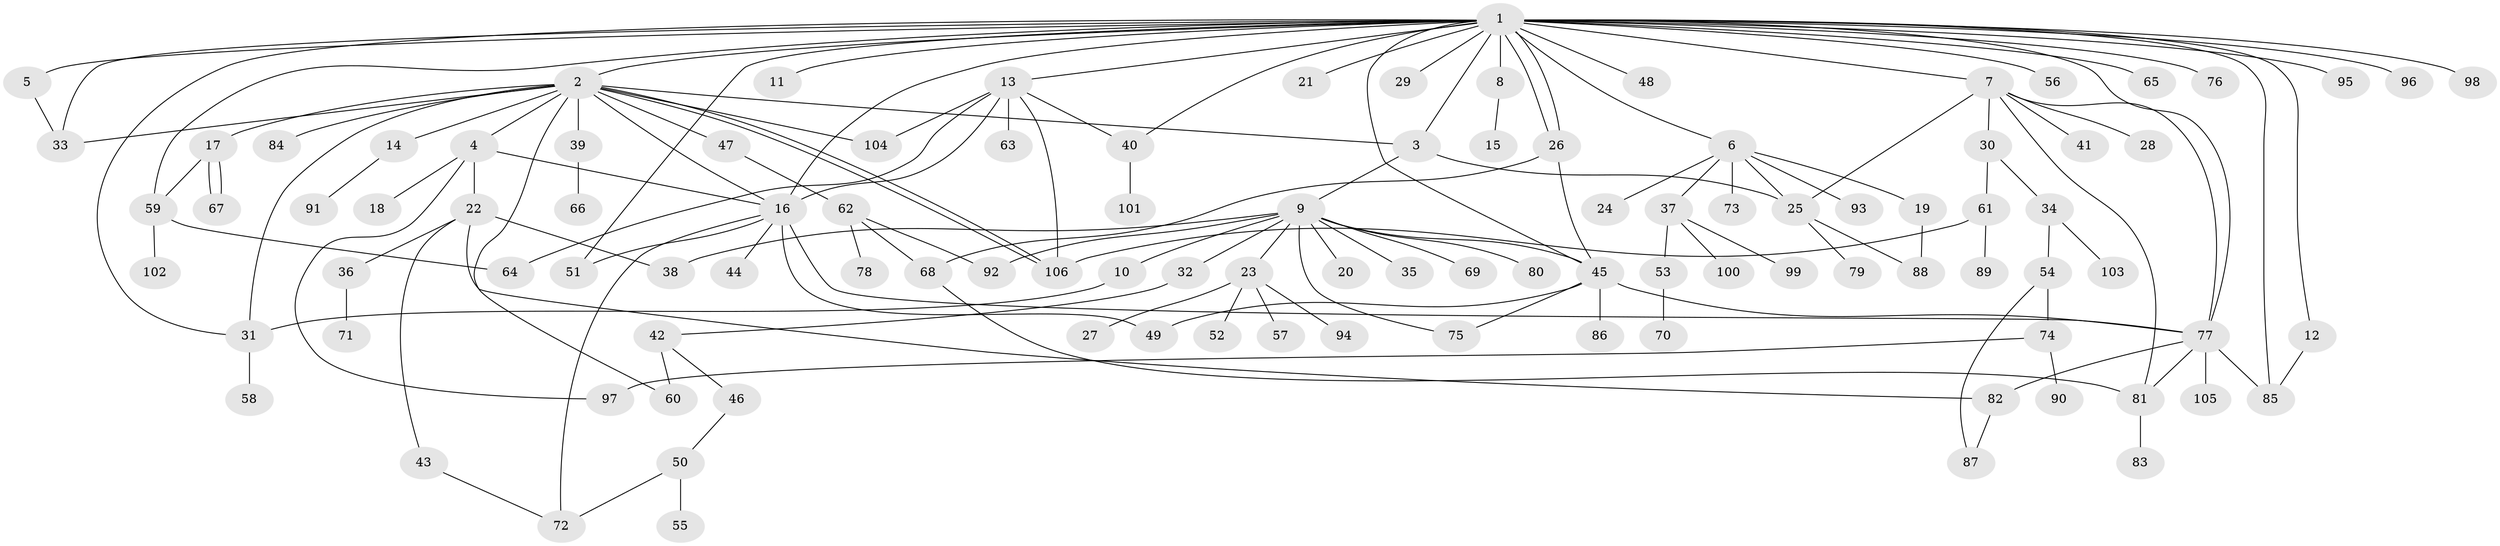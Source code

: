 // Generated by graph-tools (version 1.1) at 2025/48/03/09/25 04:48:02]
// undirected, 106 vertices, 146 edges
graph export_dot {
graph [start="1"]
  node [color=gray90,style=filled];
  1;
  2;
  3;
  4;
  5;
  6;
  7;
  8;
  9;
  10;
  11;
  12;
  13;
  14;
  15;
  16;
  17;
  18;
  19;
  20;
  21;
  22;
  23;
  24;
  25;
  26;
  27;
  28;
  29;
  30;
  31;
  32;
  33;
  34;
  35;
  36;
  37;
  38;
  39;
  40;
  41;
  42;
  43;
  44;
  45;
  46;
  47;
  48;
  49;
  50;
  51;
  52;
  53;
  54;
  55;
  56;
  57;
  58;
  59;
  60;
  61;
  62;
  63;
  64;
  65;
  66;
  67;
  68;
  69;
  70;
  71;
  72;
  73;
  74;
  75;
  76;
  77;
  78;
  79;
  80;
  81;
  82;
  83;
  84;
  85;
  86;
  87;
  88;
  89;
  90;
  91;
  92;
  93;
  94;
  95;
  96;
  97;
  98;
  99;
  100;
  101;
  102;
  103;
  104;
  105;
  106;
  1 -- 2;
  1 -- 3;
  1 -- 5;
  1 -- 6;
  1 -- 7;
  1 -- 8;
  1 -- 11;
  1 -- 12;
  1 -- 13;
  1 -- 16;
  1 -- 21;
  1 -- 26;
  1 -- 26;
  1 -- 29;
  1 -- 31;
  1 -- 33;
  1 -- 40;
  1 -- 45;
  1 -- 48;
  1 -- 51;
  1 -- 56;
  1 -- 59;
  1 -- 65;
  1 -- 76;
  1 -- 77;
  1 -- 85;
  1 -- 95;
  1 -- 96;
  1 -- 98;
  2 -- 3;
  2 -- 4;
  2 -- 14;
  2 -- 16;
  2 -- 17;
  2 -- 31;
  2 -- 33;
  2 -- 39;
  2 -- 47;
  2 -- 60;
  2 -- 84;
  2 -- 104;
  2 -- 106;
  2 -- 106;
  3 -- 9;
  3 -- 25;
  4 -- 16;
  4 -- 18;
  4 -- 22;
  4 -- 97;
  5 -- 33;
  6 -- 19;
  6 -- 24;
  6 -- 25;
  6 -- 37;
  6 -- 73;
  6 -- 93;
  7 -- 25;
  7 -- 28;
  7 -- 30;
  7 -- 41;
  7 -- 77;
  7 -- 81;
  8 -- 15;
  9 -- 10;
  9 -- 20;
  9 -- 23;
  9 -- 32;
  9 -- 35;
  9 -- 38;
  9 -- 45;
  9 -- 69;
  9 -- 75;
  9 -- 80;
  9 -- 92;
  10 -- 31;
  12 -- 85;
  13 -- 16;
  13 -- 40;
  13 -- 63;
  13 -- 64;
  13 -- 104;
  13 -- 106;
  14 -- 91;
  16 -- 44;
  16 -- 49;
  16 -- 51;
  16 -- 72;
  16 -- 77;
  17 -- 59;
  17 -- 67;
  17 -- 67;
  19 -- 88;
  22 -- 36;
  22 -- 38;
  22 -- 43;
  22 -- 82;
  23 -- 27;
  23 -- 52;
  23 -- 57;
  23 -- 94;
  25 -- 79;
  25 -- 88;
  26 -- 45;
  26 -- 68;
  30 -- 34;
  30 -- 61;
  31 -- 58;
  32 -- 42;
  34 -- 54;
  34 -- 103;
  36 -- 71;
  37 -- 53;
  37 -- 99;
  37 -- 100;
  39 -- 66;
  40 -- 101;
  42 -- 46;
  42 -- 60;
  43 -- 72;
  45 -- 49;
  45 -- 75;
  45 -- 77;
  45 -- 86;
  46 -- 50;
  47 -- 62;
  50 -- 55;
  50 -- 72;
  53 -- 70;
  54 -- 74;
  54 -- 87;
  59 -- 64;
  59 -- 102;
  61 -- 89;
  61 -- 106;
  62 -- 68;
  62 -- 78;
  62 -- 92;
  68 -- 81;
  74 -- 90;
  74 -- 97;
  77 -- 81;
  77 -- 82;
  77 -- 85;
  77 -- 105;
  81 -- 83;
  82 -- 87;
}
